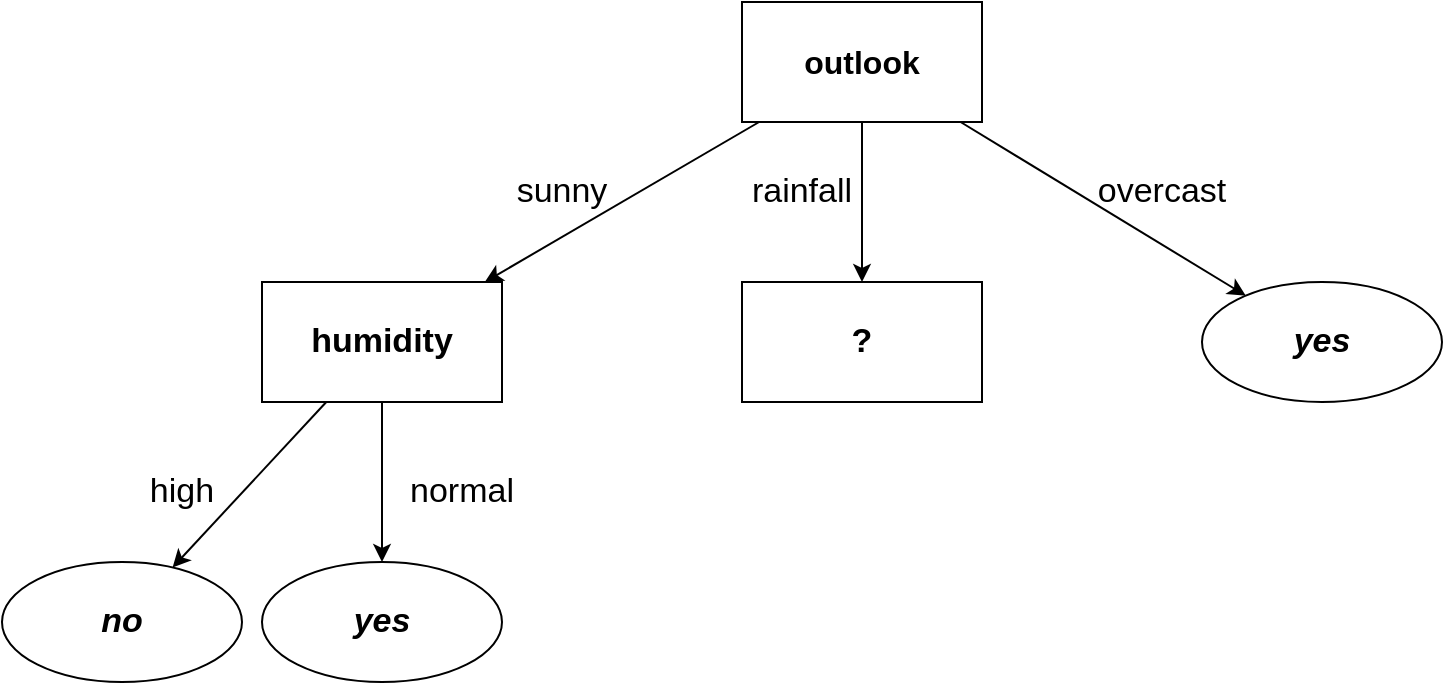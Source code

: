 <mxfile version="19.0.0" type="device"><diagram id="1DXW0nSRllXMTSu7_3Ht" name="Page-1"><mxGraphModel dx="1038" dy="649" grid="1" gridSize="10" guides="1" tooltips="1" connect="1" arrows="1" fold="1" page="1" pageScale="1" pageWidth="1654" pageHeight="1169" math="0" shadow="0"><root><mxCell id="0"/><mxCell id="1" parent="0"/><mxCell id="j2DH-1FYanJAK1IWjNgV-3" value="" style="rounded=0;orthogonalLoop=1;jettySize=auto;html=1;fontSize=16;" parent="1" source="j2DH-1FYanJAK1IWjNgV-1" target="j2DH-1FYanJAK1IWjNgV-2" edge="1"><mxGeometry relative="1" as="geometry"/></mxCell><mxCell id="j2DH-1FYanJAK1IWjNgV-5" value="" style="edgeStyle=none;rounded=0;orthogonalLoop=1;jettySize=auto;html=1;fontSize=16;" parent="1" source="j2DH-1FYanJAK1IWjNgV-1" target="j2DH-1FYanJAK1IWjNgV-4" edge="1"><mxGeometry relative="1" as="geometry"/></mxCell><mxCell id="j2DH-1FYanJAK1IWjNgV-7" value="" style="edgeStyle=none;rounded=0;orthogonalLoop=1;jettySize=auto;html=1;fontSize=16;" parent="1" source="j2DH-1FYanJAK1IWjNgV-1" target="j2DH-1FYanJAK1IWjNgV-6" edge="1"><mxGeometry relative="1" as="geometry"/></mxCell><mxCell id="j2DH-1FYanJAK1IWjNgV-1" value="&lt;b&gt;&lt;font style=&quot;font-size: 16px;&quot;&gt;outlook&lt;/font&gt;&lt;/b&gt;" style="rounded=0;whiteSpace=wrap;html=1;fillColor=none;" parent="1" vertex="1"><mxGeometry x="520" y="240" width="120" height="60" as="geometry"/></mxCell><mxCell id="o2bxBQfoJlPSz8LCU8o2-2" value="" style="rounded=0;orthogonalLoop=1;jettySize=auto;html=1;" parent="1" source="j2DH-1FYanJAK1IWjNgV-2" target="o2bxBQfoJlPSz8LCU8o2-1" edge="1"><mxGeometry relative="1" as="geometry"/></mxCell><mxCell id="o2bxBQfoJlPSz8LCU8o2-5" value="" style="edgeStyle=none;rounded=0;orthogonalLoop=1;jettySize=auto;html=1;fontSize=17;" parent="1" source="j2DH-1FYanJAK1IWjNgV-2" target="o2bxBQfoJlPSz8LCU8o2-4" edge="1"><mxGeometry relative="1" as="geometry"/></mxCell><mxCell id="j2DH-1FYanJAK1IWjNgV-2" value="&lt;font style=&quot;font-size: 17px;&quot;&gt;&lt;b&gt;humidity&lt;/b&gt;&lt;/font&gt;" style="whiteSpace=wrap;html=1;fillColor=none;rounded=0;" parent="1" vertex="1"><mxGeometry x="280" y="380" width="120" height="60" as="geometry"/></mxCell><mxCell id="j2DH-1FYanJAK1IWjNgV-4" value="&lt;font style=&quot;font-size: 17px;&quot;&gt;&lt;b&gt;?&lt;/b&gt;&lt;/font&gt;" style="whiteSpace=wrap;html=1;fillColor=none;rounded=0;" parent="1" vertex="1"><mxGeometry x="520" y="380" width="120" height="60" as="geometry"/></mxCell><mxCell id="j2DH-1FYanJAK1IWjNgV-6" value="&lt;b&gt;&lt;i&gt;&lt;font style=&quot;font-size: 17px;&quot;&gt;yes&lt;/font&gt;&lt;/i&gt;&lt;/b&gt;" style="ellipse;whiteSpace=wrap;html=1;fillColor=none;rounded=0;" parent="1" vertex="1"><mxGeometry x="750" y="380" width="120" height="60" as="geometry"/></mxCell><mxCell id="j2DH-1FYanJAK1IWjNgV-8" value="sunny" style="text;html=1;strokeColor=none;fillColor=none;align=center;verticalAlign=middle;whiteSpace=wrap;rounded=0;fontSize=17;" parent="1" vertex="1"><mxGeometry x="400" y="320" width="60" height="30" as="geometry"/></mxCell><mxCell id="j2DH-1FYanJAK1IWjNgV-10" value="rainfall" style="text;html=1;strokeColor=none;fillColor=none;align=center;verticalAlign=middle;whiteSpace=wrap;rounded=0;fontSize=17;" parent="1" vertex="1"><mxGeometry x="520" y="320" width="60" height="30" as="geometry"/></mxCell><mxCell id="j2DH-1FYanJAK1IWjNgV-11" value="overcast" style="text;html=1;strokeColor=none;fillColor=none;align=center;verticalAlign=middle;whiteSpace=wrap;rounded=0;fontSize=17;" parent="1" vertex="1"><mxGeometry x="700" y="320" width="60" height="30" as="geometry"/></mxCell><mxCell id="o2bxBQfoJlPSz8LCU8o2-1" value="&lt;b&gt;&lt;i&gt;&lt;font style=&quot;font-size: 17px;&quot;&gt;no&lt;/font&gt;&lt;/i&gt;&lt;/b&gt;" style="ellipse;whiteSpace=wrap;html=1;fillColor=none;rounded=0;" parent="1" vertex="1"><mxGeometry x="150" y="520" width="120" height="60" as="geometry"/></mxCell><mxCell id="o2bxBQfoJlPSz8LCU8o2-4" value="&lt;b&gt;&lt;i&gt;&lt;font style=&quot;font-size: 17px;&quot;&gt;yes&lt;/font&gt;&lt;/i&gt;&lt;/b&gt;" style="ellipse;whiteSpace=wrap;html=1;fillColor=none;rounded=0;" parent="1" vertex="1"><mxGeometry x="280" y="520" width="120" height="60" as="geometry"/></mxCell><mxCell id="_bEFgMqH5bmiFqj07r9M-2" value="high" style="text;html=1;strokeColor=none;fillColor=none;align=center;verticalAlign=middle;whiteSpace=wrap;rounded=0;fontSize=17;" vertex="1" parent="1"><mxGeometry x="210" y="470" width="60" height="30" as="geometry"/></mxCell><mxCell id="_bEFgMqH5bmiFqj07r9M-3" value="normal" style="text;html=1;strokeColor=none;fillColor=none;align=center;verticalAlign=middle;whiteSpace=wrap;rounded=0;fontSize=17;" vertex="1" parent="1"><mxGeometry x="350" y="470" width="60" height="30" as="geometry"/></mxCell></root></mxGraphModel></diagram></mxfile>